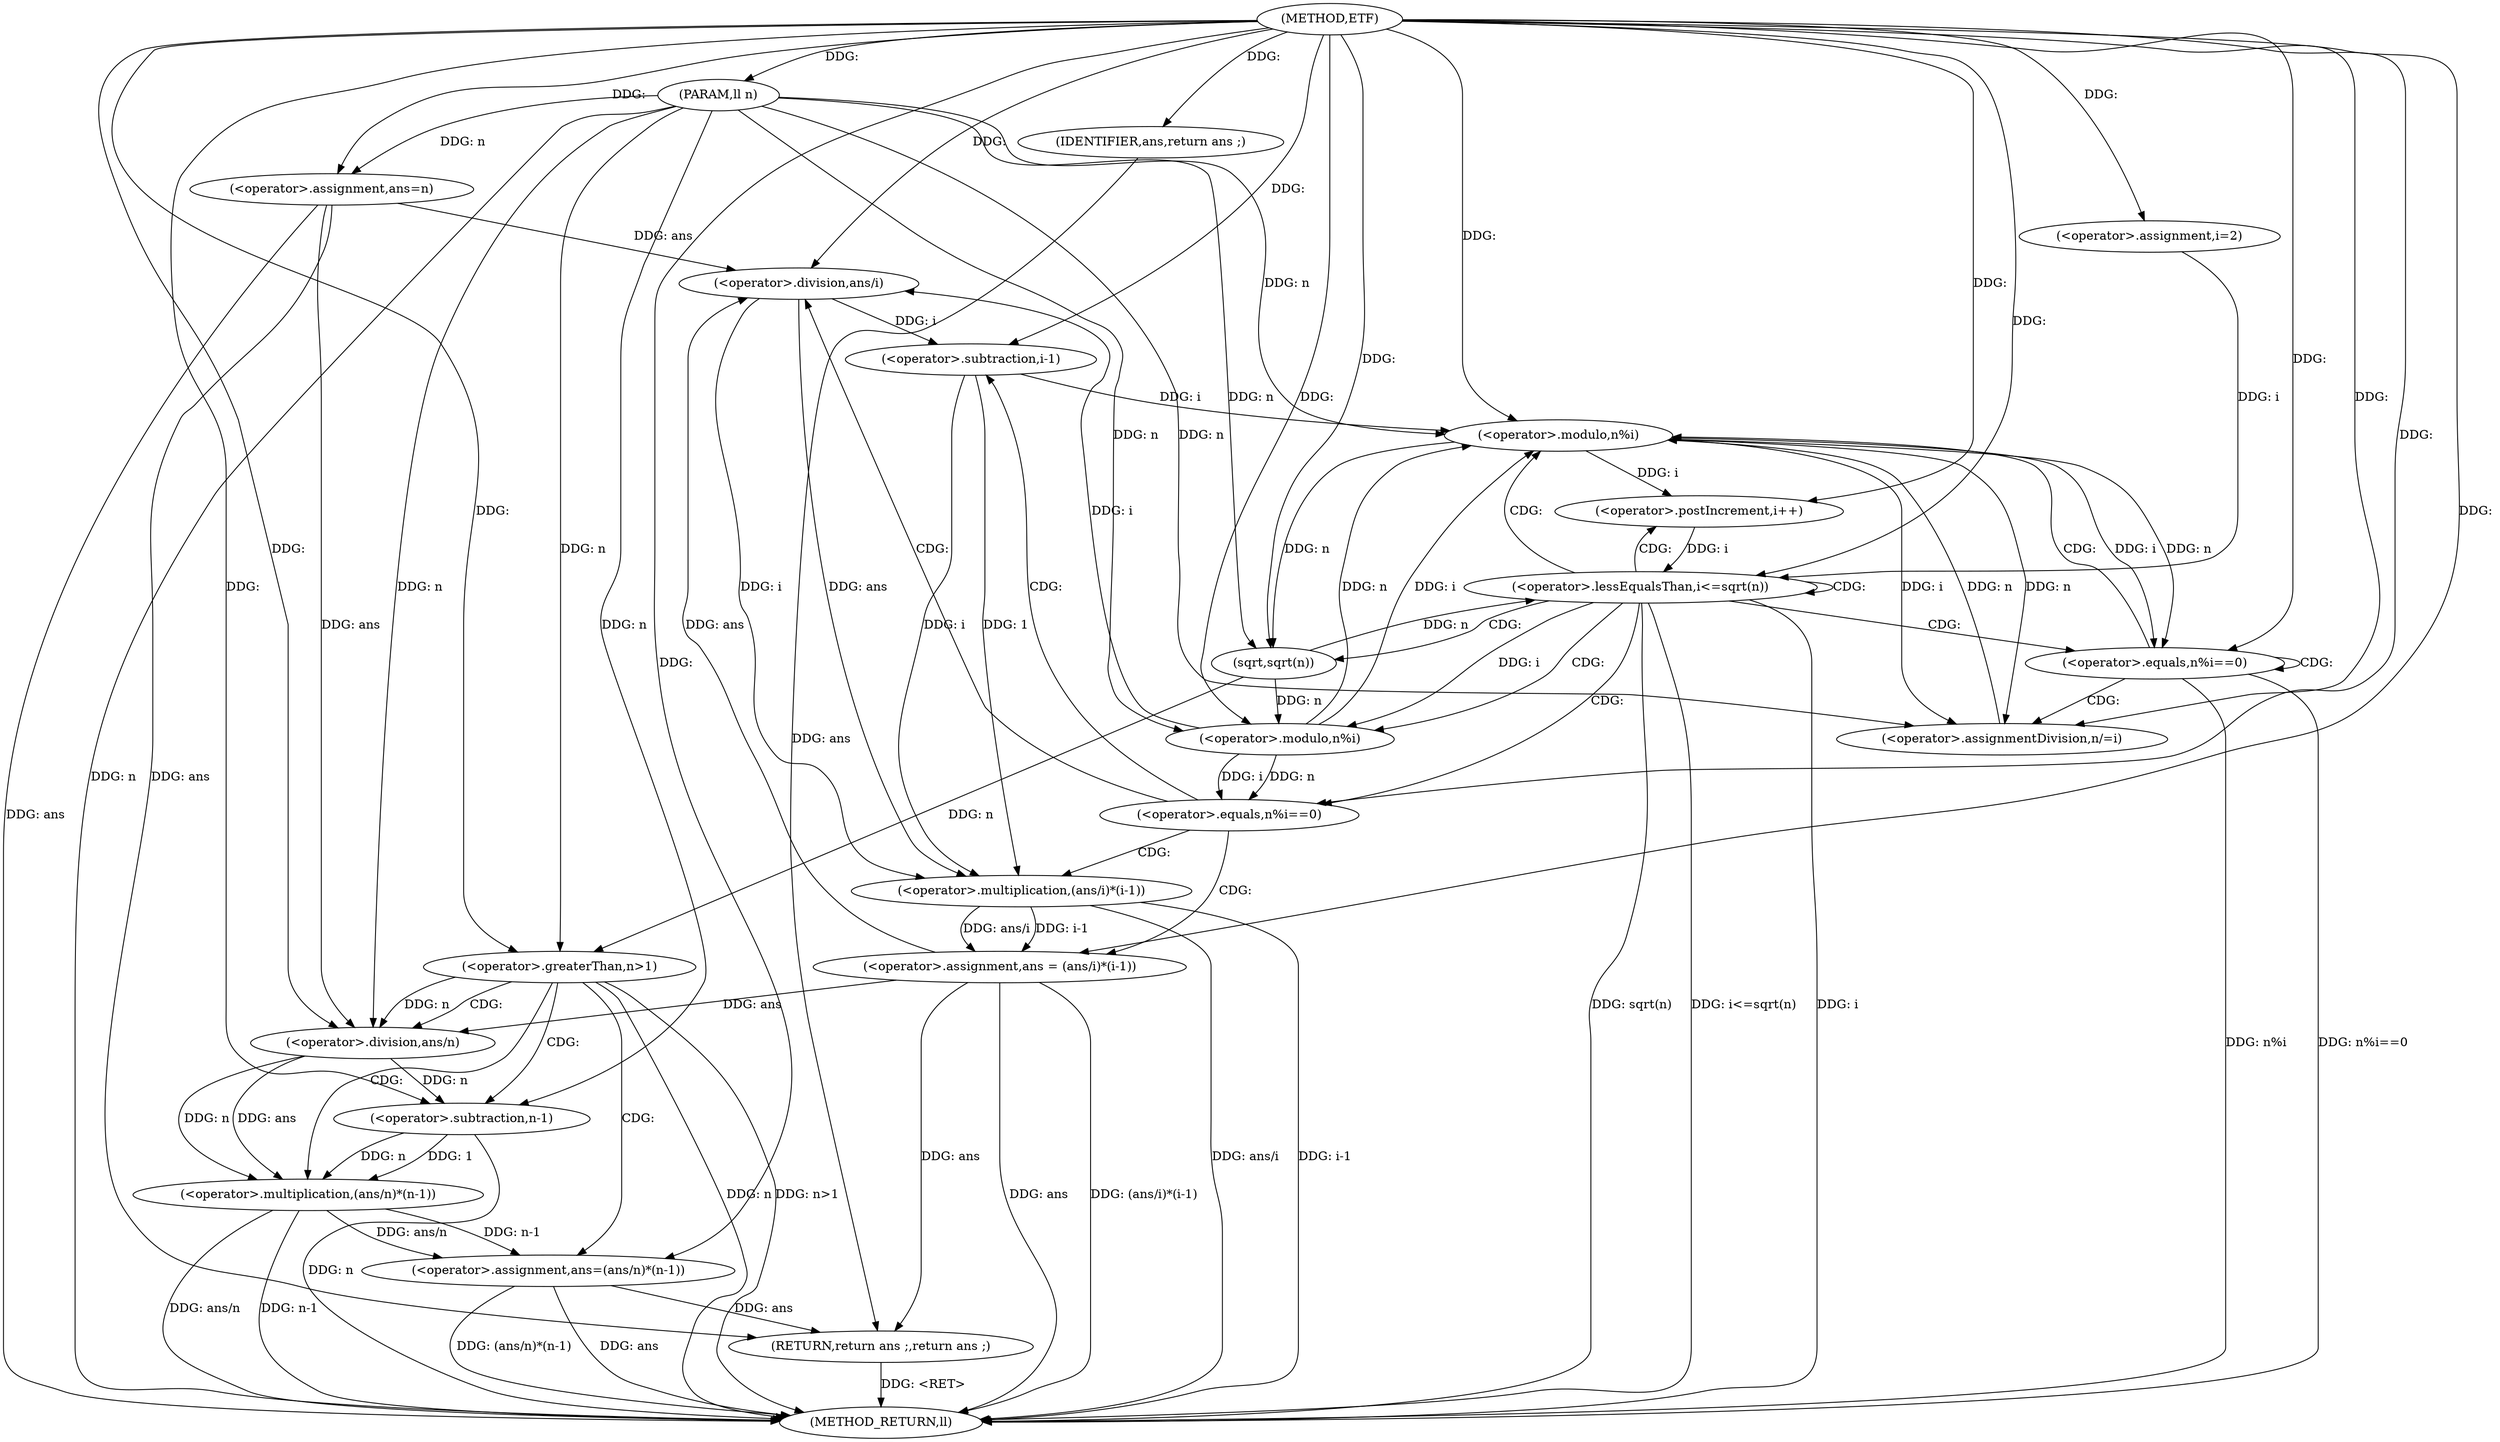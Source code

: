 digraph "ETF" {  
"1000471" [label = "(METHOD,ETF)" ]
"1000531" [label = "(METHOD_RETURN,ll)" ]
"1000472" [label = "(PARAM,ll n)" ]
"1000475" [label = "(<operator>.assignment,ans=n)" ]
"1000529" [label = "(RETURN,return ans ;,return ans ;)" ]
"1000480" [label = "(<operator>.assignment,i=2)" ]
"1000483" [label = "(<operator>.lessEqualsThan,i<=sqrt(n))" ]
"1000487" [label = "(<operator>.postIncrement,i++)" ]
"1000516" [label = "(<operator>.greaterThan,n>1)" ]
"1000530" [label = "(IDENTIFIER,ans,return ans ;)" ]
"1000520" [label = "(<operator>.assignment,ans=(ans/n)*(n-1))" ]
"1000485" [label = "(sqrt,sqrt(n))" ]
"1000491" [label = "(<operator>.equals,n%i==0)" ]
"1000507" [label = "(<operator>.equals,n%i==0)" ]
"1000512" [label = "(<operator>.assignmentDivision,n/=i)" ]
"1000497" [label = "(<operator>.assignment,ans = (ans/i)*(i-1))" ]
"1000522" [label = "(<operator>.multiplication,(ans/n)*(n-1))" ]
"1000492" [label = "(<operator>.modulo,n%i)" ]
"1000508" [label = "(<operator>.modulo,n%i)" ]
"1000523" [label = "(<operator>.division,ans/n)" ]
"1000526" [label = "(<operator>.subtraction,n-1)" ]
"1000499" [label = "(<operator>.multiplication,(ans/i)*(i-1))" ]
"1000500" [label = "(<operator>.division,ans/i)" ]
"1000503" [label = "(<operator>.subtraction,i-1)" ]
  "1000529" -> "1000531"  [ label = "DDG: <RET>"] 
  "1000472" -> "1000531"  [ label = "DDG: n"] 
  "1000475" -> "1000531"  [ label = "DDG: ans"] 
  "1000483" -> "1000531"  [ label = "DDG: i"] 
  "1000483" -> "1000531"  [ label = "DDG: sqrt(n)"] 
  "1000483" -> "1000531"  [ label = "DDG: i<=sqrt(n)"] 
  "1000516" -> "1000531"  [ label = "DDG: n"] 
  "1000516" -> "1000531"  [ label = "DDG: n>1"] 
  "1000520" -> "1000531"  [ label = "DDG: ans"] 
  "1000522" -> "1000531"  [ label = "DDG: ans/n"] 
  "1000526" -> "1000531"  [ label = "DDG: n"] 
  "1000522" -> "1000531"  [ label = "DDG: n-1"] 
  "1000520" -> "1000531"  [ label = "DDG: (ans/n)*(n-1)"] 
  "1000497" -> "1000531"  [ label = "DDG: ans"] 
  "1000499" -> "1000531"  [ label = "DDG: ans/i"] 
  "1000499" -> "1000531"  [ label = "DDG: i-1"] 
  "1000497" -> "1000531"  [ label = "DDG: (ans/i)*(i-1)"] 
  "1000507" -> "1000531"  [ label = "DDG: n%i"] 
  "1000507" -> "1000531"  [ label = "DDG: n%i==0"] 
  "1000471" -> "1000472"  [ label = "DDG: "] 
  "1000472" -> "1000475"  [ label = "DDG: n"] 
  "1000471" -> "1000475"  [ label = "DDG: "] 
  "1000530" -> "1000529"  [ label = "DDG: ans"] 
  "1000475" -> "1000529"  [ label = "DDG: ans"] 
  "1000520" -> "1000529"  [ label = "DDG: ans"] 
  "1000497" -> "1000529"  [ label = "DDG: ans"] 
  "1000471" -> "1000480"  [ label = "DDG: "] 
  "1000471" -> "1000530"  [ label = "DDG: "] 
  "1000480" -> "1000483"  [ label = "DDG: i"] 
  "1000487" -> "1000483"  [ label = "DDG: i"] 
  "1000471" -> "1000483"  [ label = "DDG: "] 
  "1000485" -> "1000483"  [ label = "DDG: n"] 
  "1000508" -> "1000487"  [ label = "DDG: i"] 
  "1000471" -> "1000487"  [ label = "DDG: "] 
  "1000485" -> "1000516"  [ label = "DDG: n"] 
  "1000472" -> "1000516"  [ label = "DDG: n"] 
  "1000471" -> "1000516"  [ label = "DDG: "] 
  "1000522" -> "1000520"  [ label = "DDG: n-1"] 
  "1000522" -> "1000520"  [ label = "DDG: ans/n"] 
  "1000508" -> "1000485"  [ label = "DDG: n"] 
  "1000472" -> "1000485"  [ label = "DDG: n"] 
  "1000471" -> "1000485"  [ label = "DDG: "] 
  "1000508" -> "1000512"  [ label = "DDG: i"] 
  "1000471" -> "1000512"  [ label = "DDG: "] 
  "1000471" -> "1000520"  [ label = "DDG: "] 
  "1000492" -> "1000491"  [ label = "DDG: i"] 
  "1000492" -> "1000491"  [ label = "DDG: n"] 
  "1000471" -> "1000491"  [ label = "DDG: "] 
  "1000499" -> "1000497"  [ label = "DDG: i-1"] 
  "1000499" -> "1000497"  [ label = "DDG: ans/i"] 
  "1000508" -> "1000507"  [ label = "DDG: n"] 
  "1000508" -> "1000507"  [ label = "DDG: i"] 
  "1000471" -> "1000507"  [ label = "DDG: "] 
  "1000508" -> "1000512"  [ label = "DDG: n"] 
  "1000472" -> "1000512"  [ label = "DDG: n"] 
  "1000523" -> "1000522"  [ label = "DDG: ans"] 
  "1000523" -> "1000522"  [ label = "DDG: n"] 
  "1000526" -> "1000522"  [ label = "DDG: 1"] 
  "1000526" -> "1000522"  [ label = "DDG: n"] 
  "1000485" -> "1000492"  [ label = "DDG: n"] 
  "1000472" -> "1000492"  [ label = "DDG: n"] 
  "1000471" -> "1000492"  [ label = "DDG: "] 
  "1000483" -> "1000492"  [ label = "DDG: i"] 
  "1000471" -> "1000497"  [ label = "DDG: "] 
  "1000492" -> "1000508"  [ label = "DDG: n"] 
  "1000512" -> "1000508"  [ label = "DDG: n"] 
  "1000472" -> "1000508"  [ label = "DDG: n"] 
  "1000471" -> "1000508"  [ label = "DDG: "] 
  "1000492" -> "1000508"  [ label = "DDG: i"] 
  "1000503" -> "1000508"  [ label = "DDG: i"] 
  "1000475" -> "1000523"  [ label = "DDG: ans"] 
  "1000497" -> "1000523"  [ label = "DDG: ans"] 
  "1000471" -> "1000523"  [ label = "DDG: "] 
  "1000516" -> "1000523"  [ label = "DDG: n"] 
  "1000472" -> "1000523"  [ label = "DDG: n"] 
  "1000523" -> "1000526"  [ label = "DDG: n"] 
  "1000472" -> "1000526"  [ label = "DDG: n"] 
  "1000471" -> "1000526"  [ label = "DDG: "] 
  "1000500" -> "1000499"  [ label = "DDG: i"] 
  "1000500" -> "1000499"  [ label = "DDG: ans"] 
  "1000503" -> "1000499"  [ label = "DDG: i"] 
  "1000503" -> "1000499"  [ label = "DDG: 1"] 
  "1000475" -> "1000500"  [ label = "DDG: ans"] 
  "1000497" -> "1000500"  [ label = "DDG: ans"] 
  "1000471" -> "1000500"  [ label = "DDG: "] 
  "1000492" -> "1000500"  [ label = "DDG: i"] 
  "1000500" -> "1000503"  [ label = "DDG: i"] 
  "1000471" -> "1000503"  [ label = "DDG: "] 
  "1000483" -> "1000487"  [ label = "CDG: "] 
  "1000483" -> "1000492"  [ label = "CDG: "] 
  "1000483" -> "1000483"  [ label = "CDG: "] 
  "1000483" -> "1000508"  [ label = "CDG: "] 
  "1000483" -> "1000491"  [ label = "CDG: "] 
  "1000483" -> "1000507"  [ label = "CDG: "] 
  "1000483" -> "1000485"  [ label = "CDG: "] 
  "1000516" -> "1000523"  [ label = "CDG: "] 
  "1000516" -> "1000520"  [ label = "CDG: "] 
  "1000516" -> "1000526"  [ label = "CDG: "] 
  "1000516" -> "1000522"  [ label = "CDG: "] 
  "1000491" -> "1000503"  [ label = "CDG: "] 
  "1000491" -> "1000497"  [ label = "CDG: "] 
  "1000491" -> "1000499"  [ label = "CDG: "] 
  "1000491" -> "1000500"  [ label = "CDG: "] 
  "1000507" -> "1000512"  [ label = "CDG: "] 
  "1000507" -> "1000508"  [ label = "CDG: "] 
  "1000507" -> "1000507"  [ label = "CDG: "] 
}
